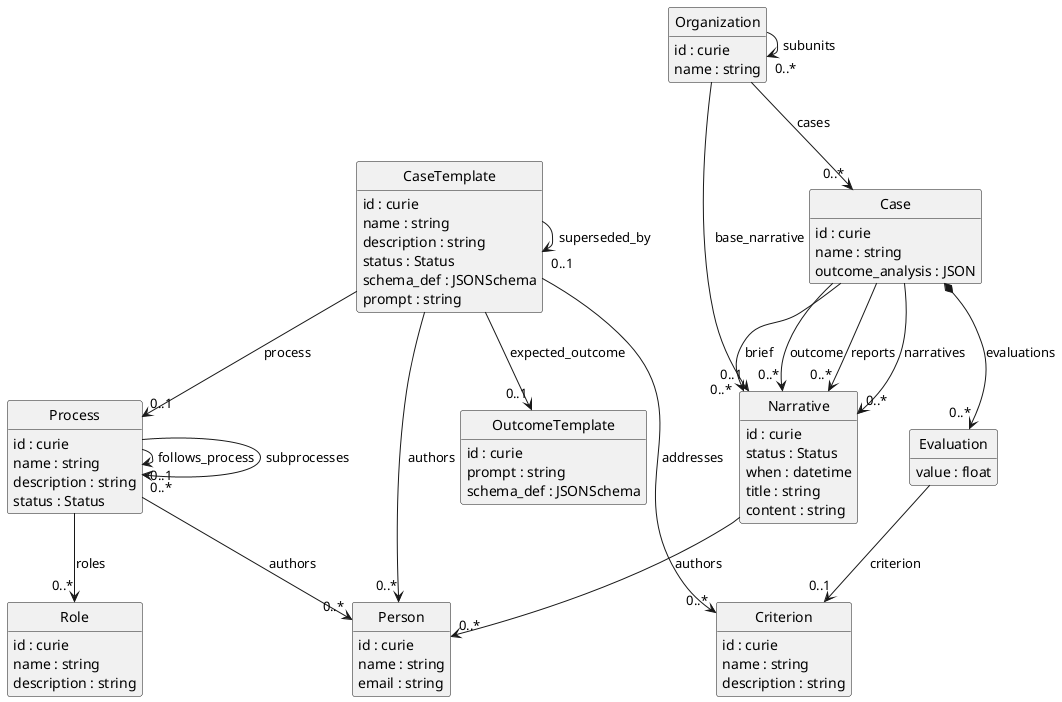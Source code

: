 @startuml
skinparam nodesep 10
hide circle
hide empty members
class "Process" [[{None}]] {
    {field} id : curie  
    {field} name : string  
    {field} description : string  
    {field} status : Status  
}
class "Role" [[{None}]] {
    {field} id : curie  
    {field} name : string  
    {field} description : string  
}
"Process" --> "0..*" "Role" : "roles"
class "Person" [[{None}]] {
    {field} id : curie  
    {field} name : string  
    {field} email : string  
}
class "CaseTemplate" [[{None}]] {
    {field} id : curie  
    {field} name : string  
    {field} description : string  
    {field} status : Status  
    {field} schema_def : JSONSchema  
    {field} prompt : string  
}
"Process" --> "0..1" "Process" : "follows_process"
"Process" --> "0..*" "Process" : "subprocesses"
"Process" --> "0..*" "Person" : "authors"
"CaseTemplate" --> "0..1" "Process" : "process"
class "Narrative" [[{None}]] {
    {field} id : curie  
    {field} status : Status  
    {field} when : datetime  
    {field} title : string  
    {field} content : string  
}
"CaseTemplate" --> "0..*" "Person" : "authors"
"Narrative" --> "0..*" "Person" : "authors"
class "OutcomeTemplate" [[{None}]] {
    {field} id : curie  
    {field} prompt : string  
    {field} schema_def : JSONSchema  
}
"CaseTemplate" --> "0..1" "OutcomeTemplate" : "expected_outcome"
class "Organization" [[{None}]] {
    {field} id : curie  
    {field} name : string  
}
class "Case" [[{None}]] {
    {field} id : curie  
    {field} name : string  
    {field} outcome_analysis : JSON  
}
"Organization" --> "0..*" "Case" : "cases"
"Organization" --> "0..*" "Organization" : "subunits"
"Organization" --> "0..1" "Narrative" : "base_narrative"
"Case" --> "0..*" "Narrative" : "brief"
"Case" --> "0..*" "Narrative" : "outcome"
"Case" --> "0..*" "Narrative" : "reports"
"Case" --> "0..*" "Narrative" : "narratives"
class "Evaluation" [[{None}]] {
    {field} value : float  
}
class "Criterion" [[{None}]] {
    {field} id : curie  
    {field} name : string  
    {field} description : string  
}
"Evaluation" --> "0..1" "Criterion" : "criterion"
"Case" *--> "0..*" "Evaluation" : "evaluations"
"CaseTemplate" --> "0..*" "Criterion" : "addresses"
"CaseTemplate" --> "0..1" "CaseTemplate" : "superseded_by"
@enduml
